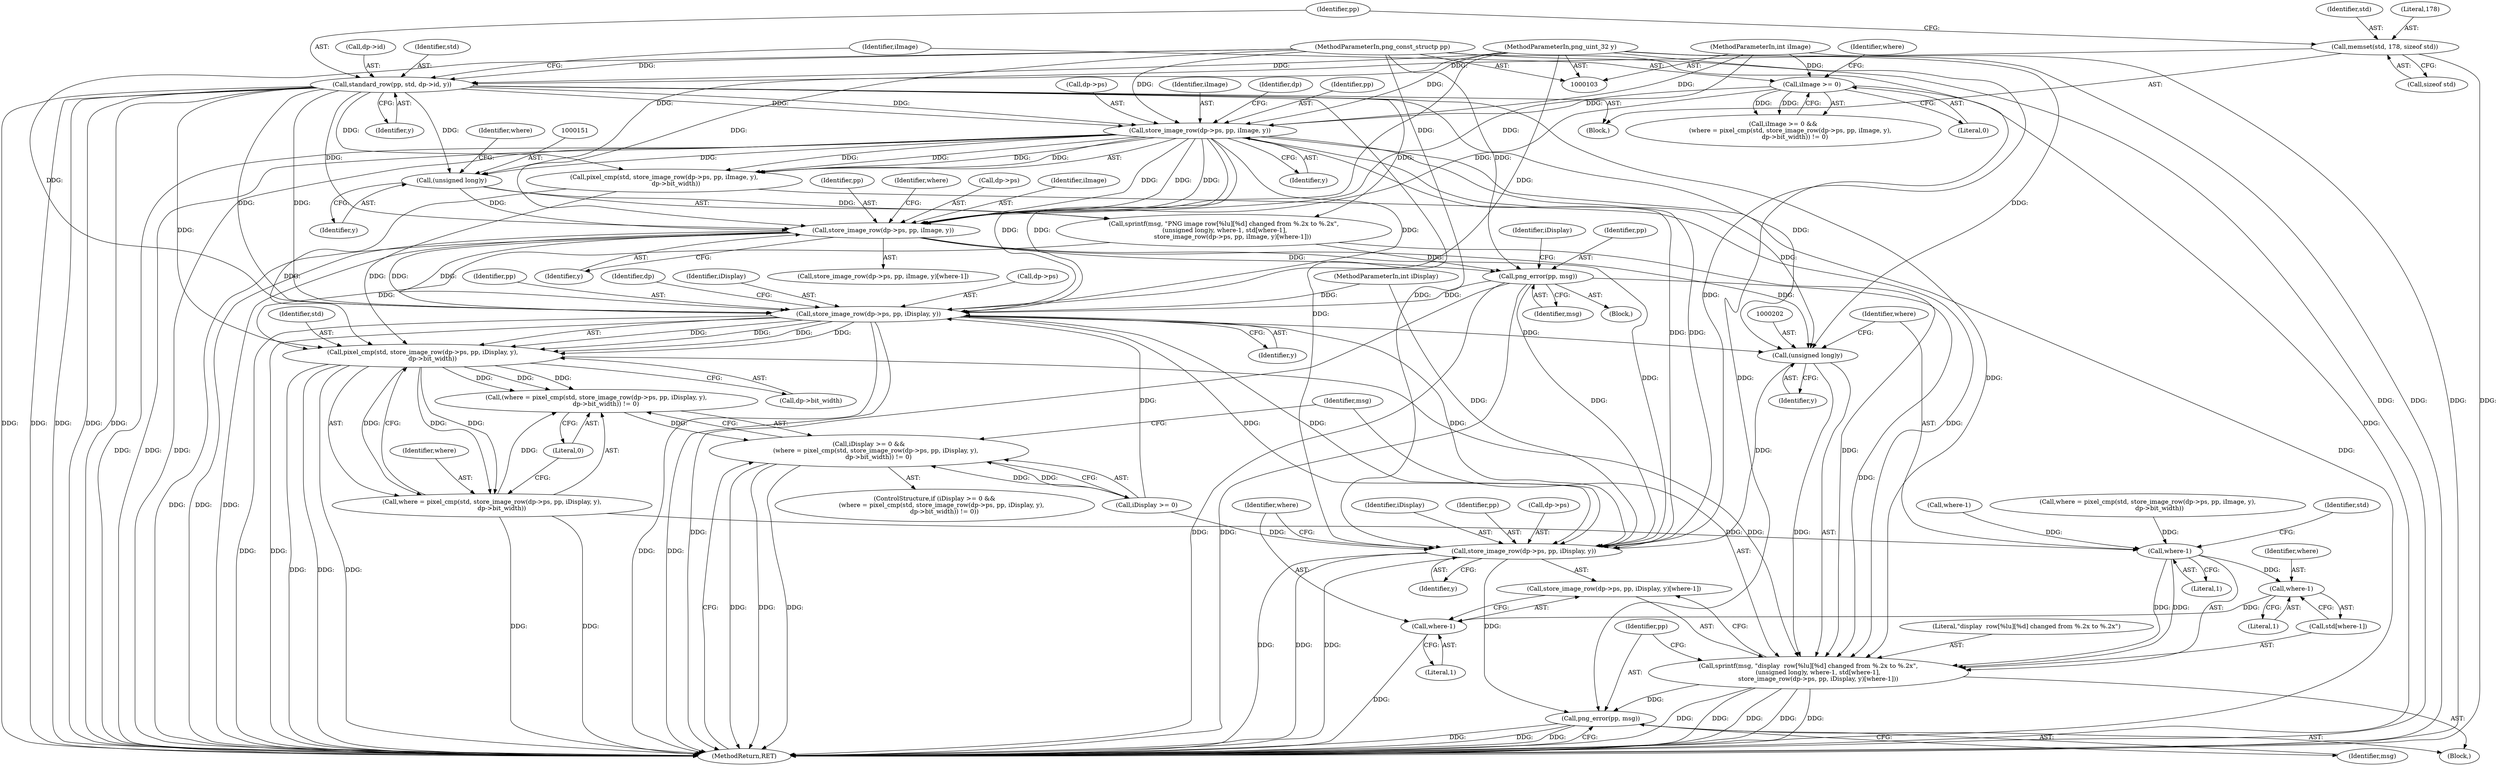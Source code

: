 digraph "1_Android_9d4853418ab2f754c2b63e091c29c5529b8b86ca_135@pointer" {
"1000162" [label="(Call,store_image_row(dp->ps, pp, iImage, y))"];
"1000134" [label="(Call,store_image_row(dp->ps, pp, iImage, y))"];
"1000117" [label="(Call,standard_row(pp, std, dp->id, y))"];
"1000105" [label="(MethodParameterIn,png_const_structp pp)"];
"1000112" [label="(Call,memset(std, 178, sizeof std))"];
"1000108" [label="(MethodParameterIn,png_uint_32 y)"];
"1000126" [label="(Call,iImage >= 0)"];
"1000106" [label="(MethodParameterIn,int iImage)"];
"1000150" [label="(Call,(unsigned long)y)"];
"1000172" [label="(Call,png_error(pp, msg))"];
"1000185" [label="(Call,store_image_row(dp->ps, pp, iDisplay, y))"];
"1000183" [label="(Call,pixel_cmp(std, store_image_row(dp->ps, pp, iDisplay, y),\n          dp->bit_width))"];
"1000180" [label="(Call,(where = pixel_cmp(std, store_image_row(dp->ps, pp, iDisplay, y),\n          dp->bit_width)) != 0)"];
"1000176" [label="(Call,iDisplay >= 0 &&\n       (where = pixel_cmp(std, store_image_row(dp->ps, pp, iDisplay, y),\n          dp->bit_width)) != 0)"];
"1000181" [label="(Call,where = pixel_cmp(std, store_image_row(dp->ps, pp, iDisplay, y),\n          dp->bit_width))"];
"1000204" [label="(Call,where-1)"];
"1000198" [label="(Call,sprintf(msg, \"display  row[%lu][%d] changed from %.2x to %.2x\",\n          (unsigned long)y, where-1, std[where-1],\n          store_image_row(dp->ps, pp, iDisplay, y)[where-1]))"];
"1000223" [label="(Call,png_error(pp, msg))"];
"1000209" [label="(Call,where-1)"];
"1000220" [label="(Call,where-1)"];
"1000201" [label="(Call,(unsigned long)y)"];
"1000213" [label="(Call,store_image_row(dp->ps, pp, iDisplay, y))"];
"1000108" [label="(MethodParameterIn,png_uint_32 y)"];
"1000189" [label="(Identifier,pp)"];
"1000109" [label="(Block,)"];
"1000117" [label="(Call,standard_row(pp, std, dp->id, y))"];
"1000199" [label="(Identifier,msg)"];
"1000114" [label="(Literal,178)"];
"1000120" [label="(Call,dp->id)"];
"1000180" [label="(Call,(where = pixel_cmp(std, store_image_row(dp->ps, pp, iDisplay, y),\n          dp->bit_width)) != 0)"];
"1000127" [label="(Identifier,iImage)"];
"1000207" [label="(Call,std[where-1])"];
"1000191" [label="(Identifier,y)"];
"1000176" [label="(Call,iDisplay >= 0 &&\n       (where = pixel_cmp(std, store_image_row(dp->ps, pp, iDisplay, y),\n          dp->bit_width)) != 0)"];
"1000131" [label="(Identifier,where)"];
"1000128" [label="(Literal,0)"];
"1000175" [label="(ControlStructure,if (iDisplay >= 0 &&\n       (where = pixel_cmp(std, store_image_row(dp->ps, pp, iDisplay, y),\n          dp->bit_width)) != 0))"];
"1000161" [label="(Call,store_image_row(dp->ps, pp, iImage, y)[where-1])"];
"1000218" [label="(Identifier,iDisplay)"];
"1000134" [label="(Call,store_image_row(dp->ps, pp, iImage, y))"];
"1000139" [label="(Identifier,iImage)"];
"1000162" [label="(Call,store_image_row(dp->ps, pp, iImage, y))"];
"1000154" [label="(Identifier,where)"];
"1000226" [label="(MethodReturn,RET)"];
"1000206" [label="(Literal,1)"];
"1000125" [label="(Call,iImage >= 0 &&\n       (where = pixel_cmp(std, store_image_row(dp->ps, pp, iImage, y),\n            dp->bit_width)) != 0)"];
"1000204" [label="(Call,where-1)"];
"1000182" [label="(Identifier,where)"];
"1000212" [label="(Call,store_image_row(dp->ps, pp, iDisplay, y)[where-1])"];
"1000205" [label="(Identifier,where)"];
"1000174" [label="(Identifier,msg)"];
"1000118" [label="(Identifier,pp)"];
"1000178" [label="(Identifier,iDisplay)"];
"1000173" [label="(Identifier,pp)"];
"1000147" [label="(Call,sprintf(msg, \"PNG image row[%lu][%d] changed from %.2x to %.2x\",\n (unsigned long)y, where-1, std[where-1],\n         store_image_row(dp->ps, pp, iImage, y)[where-1]))"];
"1000150" [label="(Call,(unsigned long)y)"];
"1000112" [label="(Call,memset(std, 178, sizeof std))"];
"1000200" [label="(Literal,\"display  row[%lu][%d] changed from %.2x to %.2x\")"];
"1000224" [label="(Identifier,pp)"];
"1000172" [label="(Call,png_error(pp, msg))"];
"1000222" [label="(Literal,1)"];
"1000217" [label="(Identifier,pp)"];
"1000201" [label="(Call,(unsigned long)y)"];
"1000209" [label="(Call,where-1)"];
"1000169" [label="(Call,where-1)"];
"1000126" [label="(Call,iImage >= 0)"];
"1000132" [label="(Call,pixel_cmp(std, store_image_row(dp->ps, pp, iImage, y),\n            dp->bit_width))"];
"1000105" [label="(MethodParameterIn,png_const_structp pp)"];
"1000140" [label="(Identifier,y)"];
"1000130" [label="(Call,where = pixel_cmp(std, store_image_row(dp->ps, pp, iImage, y),\n            dp->bit_width))"];
"1000184" [label="(Identifier,std)"];
"1000142" [label="(Identifier,dp)"];
"1000106" [label="(MethodParameterIn,int iImage)"];
"1000221" [label="(Identifier,where)"];
"1000115" [label="(Call,sizeof std)"];
"1000166" [label="(Identifier,pp)"];
"1000113" [label="(Identifier,std)"];
"1000193" [label="(Identifier,dp)"];
"1000190" [label="(Identifier,iDisplay)"];
"1000186" [label="(Call,dp->ps)"];
"1000208" [label="(Identifier,std)"];
"1000211" [label="(Literal,1)"];
"1000198" [label="(Call,sprintf(msg, \"display  row[%lu][%d] changed from %.2x to %.2x\",\n          (unsigned long)y, where-1, std[where-1],\n          store_image_row(dp->ps, pp, iDisplay, y)[where-1]))"];
"1000192" [label="(Call,dp->bit_width)"];
"1000183" [label="(Call,pixel_cmp(std, store_image_row(dp->ps, pp, iDisplay, y),\n          dp->bit_width))"];
"1000195" [label="(Literal,0)"];
"1000210" [label="(Identifier,where)"];
"1000107" [label="(MethodParameterIn,int iDisplay)"];
"1000185" [label="(Call,store_image_row(dp->ps, pp, iDisplay, y))"];
"1000214" [label="(Call,dp->ps)"];
"1000203" [label="(Identifier,y)"];
"1000177" [label="(Call,iDisplay >= 0)"];
"1000138" [label="(Identifier,pp)"];
"1000220" [label="(Call,where-1)"];
"1000219" [label="(Identifier,y)"];
"1000170" [label="(Identifier,where)"];
"1000145" [label="(Block,)"];
"1000163" [label="(Call,dp->ps)"];
"1000223" [label="(Call,png_error(pp, msg))"];
"1000167" [label="(Identifier,iImage)"];
"1000196" [label="(Block,)"];
"1000225" [label="(Identifier,msg)"];
"1000119" [label="(Identifier,std)"];
"1000213" [label="(Call,store_image_row(dp->ps, pp, iDisplay, y))"];
"1000135" [label="(Call,dp->ps)"];
"1000123" [label="(Identifier,y)"];
"1000168" [label="(Identifier,y)"];
"1000152" [label="(Identifier,y)"];
"1000181" [label="(Call,where = pixel_cmp(std, store_image_row(dp->ps, pp, iDisplay, y),\n          dp->bit_width))"];
"1000162" -> "1000161"  [label="AST: "];
"1000162" -> "1000168"  [label="CFG: "];
"1000163" -> "1000162"  [label="AST: "];
"1000166" -> "1000162"  [label="AST: "];
"1000167" -> "1000162"  [label="AST: "];
"1000168" -> "1000162"  [label="AST: "];
"1000170" -> "1000162"  [label="CFG: "];
"1000162" -> "1000226"  [label="DDG: "];
"1000162" -> "1000226"  [label="DDG: "];
"1000162" -> "1000226"  [label="DDG: "];
"1000134" -> "1000162"  [label="DDG: "];
"1000134" -> "1000162"  [label="DDG: "];
"1000134" -> "1000162"  [label="DDG: "];
"1000117" -> "1000162"  [label="DDG: "];
"1000105" -> "1000162"  [label="DDG: "];
"1000126" -> "1000162"  [label="DDG: "];
"1000106" -> "1000162"  [label="DDG: "];
"1000150" -> "1000162"  [label="DDG: "];
"1000108" -> "1000162"  [label="DDG: "];
"1000162" -> "1000172"  [label="DDG: "];
"1000162" -> "1000185"  [label="DDG: "];
"1000162" -> "1000185"  [label="DDG: "];
"1000162" -> "1000201"  [label="DDG: "];
"1000162" -> "1000213"  [label="DDG: "];
"1000134" -> "1000132"  [label="AST: "];
"1000134" -> "1000140"  [label="CFG: "];
"1000135" -> "1000134"  [label="AST: "];
"1000138" -> "1000134"  [label="AST: "];
"1000139" -> "1000134"  [label="AST: "];
"1000140" -> "1000134"  [label="AST: "];
"1000142" -> "1000134"  [label="CFG: "];
"1000134" -> "1000226"  [label="DDG: "];
"1000134" -> "1000226"  [label="DDG: "];
"1000134" -> "1000226"  [label="DDG: "];
"1000134" -> "1000226"  [label="DDG: "];
"1000134" -> "1000132"  [label="DDG: "];
"1000134" -> "1000132"  [label="DDG: "];
"1000134" -> "1000132"  [label="DDG: "];
"1000134" -> "1000132"  [label="DDG: "];
"1000117" -> "1000134"  [label="DDG: "];
"1000117" -> "1000134"  [label="DDG: "];
"1000105" -> "1000134"  [label="DDG: "];
"1000126" -> "1000134"  [label="DDG: "];
"1000106" -> "1000134"  [label="DDG: "];
"1000108" -> "1000134"  [label="DDG: "];
"1000134" -> "1000150"  [label="DDG: "];
"1000134" -> "1000185"  [label="DDG: "];
"1000134" -> "1000185"  [label="DDG: "];
"1000134" -> "1000185"  [label="DDG: "];
"1000134" -> "1000201"  [label="DDG: "];
"1000134" -> "1000213"  [label="DDG: "];
"1000134" -> "1000213"  [label="DDG: "];
"1000117" -> "1000109"  [label="AST: "];
"1000117" -> "1000123"  [label="CFG: "];
"1000118" -> "1000117"  [label="AST: "];
"1000119" -> "1000117"  [label="AST: "];
"1000120" -> "1000117"  [label="AST: "];
"1000123" -> "1000117"  [label="AST: "];
"1000127" -> "1000117"  [label="CFG: "];
"1000117" -> "1000226"  [label="DDG: "];
"1000117" -> "1000226"  [label="DDG: "];
"1000117" -> "1000226"  [label="DDG: "];
"1000117" -> "1000226"  [label="DDG: "];
"1000117" -> "1000226"  [label="DDG: "];
"1000105" -> "1000117"  [label="DDG: "];
"1000112" -> "1000117"  [label="DDG: "];
"1000108" -> "1000117"  [label="DDG: "];
"1000117" -> "1000132"  [label="DDG: "];
"1000117" -> "1000150"  [label="DDG: "];
"1000117" -> "1000147"  [label="DDG: "];
"1000117" -> "1000183"  [label="DDG: "];
"1000117" -> "1000185"  [label="DDG: "];
"1000117" -> "1000185"  [label="DDG: "];
"1000117" -> "1000201"  [label="DDG: "];
"1000117" -> "1000198"  [label="DDG: "];
"1000117" -> "1000213"  [label="DDG: "];
"1000105" -> "1000103"  [label="AST: "];
"1000105" -> "1000226"  [label="DDG: "];
"1000105" -> "1000172"  [label="DDG: "];
"1000105" -> "1000185"  [label="DDG: "];
"1000105" -> "1000213"  [label="DDG: "];
"1000105" -> "1000223"  [label="DDG: "];
"1000112" -> "1000109"  [label="AST: "];
"1000112" -> "1000115"  [label="CFG: "];
"1000113" -> "1000112"  [label="AST: "];
"1000114" -> "1000112"  [label="AST: "];
"1000115" -> "1000112"  [label="AST: "];
"1000118" -> "1000112"  [label="CFG: "];
"1000112" -> "1000226"  [label="DDG: "];
"1000108" -> "1000103"  [label="AST: "];
"1000108" -> "1000226"  [label="DDG: "];
"1000108" -> "1000150"  [label="DDG: "];
"1000108" -> "1000185"  [label="DDG: "];
"1000108" -> "1000201"  [label="DDG: "];
"1000108" -> "1000213"  [label="DDG: "];
"1000126" -> "1000125"  [label="AST: "];
"1000126" -> "1000128"  [label="CFG: "];
"1000127" -> "1000126"  [label="AST: "];
"1000128" -> "1000126"  [label="AST: "];
"1000131" -> "1000126"  [label="CFG: "];
"1000125" -> "1000126"  [label="CFG: "];
"1000126" -> "1000226"  [label="DDG: "];
"1000126" -> "1000125"  [label="DDG: "];
"1000126" -> "1000125"  [label="DDG: "];
"1000106" -> "1000126"  [label="DDG: "];
"1000106" -> "1000103"  [label="AST: "];
"1000106" -> "1000226"  [label="DDG: "];
"1000150" -> "1000147"  [label="AST: "];
"1000150" -> "1000152"  [label="CFG: "];
"1000151" -> "1000150"  [label="AST: "];
"1000152" -> "1000150"  [label="AST: "];
"1000154" -> "1000150"  [label="CFG: "];
"1000150" -> "1000147"  [label="DDG: "];
"1000172" -> "1000145"  [label="AST: "];
"1000172" -> "1000174"  [label="CFG: "];
"1000173" -> "1000172"  [label="AST: "];
"1000174" -> "1000172"  [label="AST: "];
"1000178" -> "1000172"  [label="CFG: "];
"1000172" -> "1000226"  [label="DDG: "];
"1000172" -> "1000226"  [label="DDG: "];
"1000172" -> "1000226"  [label="DDG: "];
"1000147" -> "1000172"  [label="DDG: "];
"1000172" -> "1000185"  [label="DDG: "];
"1000172" -> "1000198"  [label="DDG: "];
"1000172" -> "1000213"  [label="DDG: "];
"1000185" -> "1000183"  [label="AST: "];
"1000185" -> "1000191"  [label="CFG: "];
"1000186" -> "1000185"  [label="AST: "];
"1000189" -> "1000185"  [label="AST: "];
"1000190" -> "1000185"  [label="AST: "];
"1000191" -> "1000185"  [label="AST: "];
"1000193" -> "1000185"  [label="CFG: "];
"1000185" -> "1000226"  [label="DDG: "];
"1000185" -> "1000226"  [label="DDG: "];
"1000185" -> "1000226"  [label="DDG: "];
"1000185" -> "1000226"  [label="DDG: "];
"1000185" -> "1000183"  [label="DDG: "];
"1000185" -> "1000183"  [label="DDG: "];
"1000185" -> "1000183"  [label="DDG: "];
"1000185" -> "1000183"  [label="DDG: "];
"1000177" -> "1000185"  [label="DDG: "];
"1000107" -> "1000185"  [label="DDG: "];
"1000185" -> "1000201"  [label="DDG: "];
"1000185" -> "1000213"  [label="DDG: "];
"1000185" -> "1000213"  [label="DDG: "];
"1000185" -> "1000213"  [label="DDG: "];
"1000183" -> "1000181"  [label="AST: "];
"1000183" -> "1000192"  [label="CFG: "];
"1000184" -> "1000183"  [label="AST: "];
"1000192" -> "1000183"  [label="AST: "];
"1000181" -> "1000183"  [label="CFG: "];
"1000183" -> "1000226"  [label="DDG: "];
"1000183" -> "1000226"  [label="DDG: "];
"1000183" -> "1000226"  [label="DDG: "];
"1000183" -> "1000180"  [label="DDG: "];
"1000183" -> "1000180"  [label="DDG: "];
"1000183" -> "1000180"  [label="DDG: "];
"1000183" -> "1000181"  [label="DDG: "];
"1000183" -> "1000181"  [label="DDG: "];
"1000183" -> "1000181"  [label="DDG: "];
"1000132" -> "1000183"  [label="DDG: "];
"1000132" -> "1000183"  [label="DDG: "];
"1000147" -> "1000183"  [label="DDG: "];
"1000183" -> "1000198"  [label="DDG: "];
"1000180" -> "1000176"  [label="AST: "];
"1000180" -> "1000195"  [label="CFG: "];
"1000181" -> "1000180"  [label="AST: "];
"1000195" -> "1000180"  [label="AST: "];
"1000176" -> "1000180"  [label="CFG: "];
"1000180" -> "1000176"  [label="DDG: "];
"1000181" -> "1000180"  [label="DDG: "];
"1000176" -> "1000175"  [label="AST: "];
"1000176" -> "1000177"  [label="CFG: "];
"1000177" -> "1000176"  [label="AST: "];
"1000199" -> "1000176"  [label="CFG: "];
"1000226" -> "1000176"  [label="CFG: "];
"1000176" -> "1000226"  [label="DDG: "];
"1000176" -> "1000226"  [label="DDG: "];
"1000176" -> "1000226"  [label="DDG: "];
"1000177" -> "1000176"  [label="DDG: "];
"1000177" -> "1000176"  [label="DDG: "];
"1000182" -> "1000181"  [label="AST: "];
"1000195" -> "1000181"  [label="CFG: "];
"1000181" -> "1000226"  [label="DDG: "];
"1000181" -> "1000226"  [label="DDG: "];
"1000181" -> "1000204"  [label="DDG: "];
"1000204" -> "1000198"  [label="AST: "];
"1000204" -> "1000206"  [label="CFG: "];
"1000205" -> "1000204"  [label="AST: "];
"1000206" -> "1000204"  [label="AST: "];
"1000208" -> "1000204"  [label="CFG: "];
"1000204" -> "1000198"  [label="DDG: "];
"1000204" -> "1000198"  [label="DDG: "];
"1000169" -> "1000204"  [label="DDG: "];
"1000130" -> "1000204"  [label="DDG: "];
"1000204" -> "1000209"  [label="DDG: "];
"1000198" -> "1000196"  [label="AST: "];
"1000198" -> "1000212"  [label="CFG: "];
"1000199" -> "1000198"  [label="AST: "];
"1000200" -> "1000198"  [label="AST: "];
"1000201" -> "1000198"  [label="AST: "];
"1000207" -> "1000198"  [label="AST: "];
"1000212" -> "1000198"  [label="AST: "];
"1000224" -> "1000198"  [label="CFG: "];
"1000198" -> "1000226"  [label="DDG: "];
"1000198" -> "1000226"  [label="DDG: "];
"1000198" -> "1000226"  [label="DDG: "];
"1000198" -> "1000226"  [label="DDG: "];
"1000198" -> "1000226"  [label="DDG: "];
"1000201" -> "1000198"  [label="DDG: "];
"1000132" -> "1000198"  [label="DDG: "];
"1000147" -> "1000198"  [label="DDG: "];
"1000198" -> "1000223"  [label="DDG: "];
"1000223" -> "1000196"  [label="AST: "];
"1000223" -> "1000225"  [label="CFG: "];
"1000224" -> "1000223"  [label="AST: "];
"1000225" -> "1000223"  [label="AST: "];
"1000226" -> "1000223"  [label="CFG: "];
"1000223" -> "1000226"  [label="DDG: "];
"1000223" -> "1000226"  [label="DDG: "];
"1000223" -> "1000226"  [label="DDG: "];
"1000213" -> "1000223"  [label="DDG: "];
"1000209" -> "1000207"  [label="AST: "];
"1000209" -> "1000211"  [label="CFG: "];
"1000210" -> "1000209"  [label="AST: "];
"1000211" -> "1000209"  [label="AST: "];
"1000207" -> "1000209"  [label="CFG: "];
"1000209" -> "1000220"  [label="DDG: "];
"1000220" -> "1000212"  [label="AST: "];
"1000220" -> "1000222"  [label="CFG: "];
"1000221" -> "1000220"  [label="AST: "];
"1000222" -> "1000220"  [label="AST: "];
"1000212" -> "1000220"  [label="CFG: "];
"1000220" -> "1000226"  [label="DDG: "];
"1000201" -> "1000203"  [label="CFG: "];
"1000202" -> "1000201"  [label="AST: "];
"1000203" -> "1000201"  [label="AST: "];
"1000205" -> "1000201"  [label="CFG: "];
"1000201" -> "1000213"  [label="DDG: "];
"1000213" -> "1000212"  [label="AST: "];
"1000213" -> "1000219"  [label="CFG: "];
"1000214" -> "1000213"  [label="AST: "];
"1000217" -> "1000213"  [label="AST: "];
"1000218" -> "1000213"  [label="AST: "];
"1000219" -> "1000213"  [label="AST: "];
"1000221" -> "1000213"  [label="CFG: "];
"1000213" -> "1000226"  [label="DDG: "];
"1000213" -> "1000226"  [label="DDG: "];
"1000213" -> "1000226"  [label="DDG: "];
"1000177" -> "1000213"  [label="DDG: "];
"1000107" -> "1000213"  [label="DDG: "];
}
